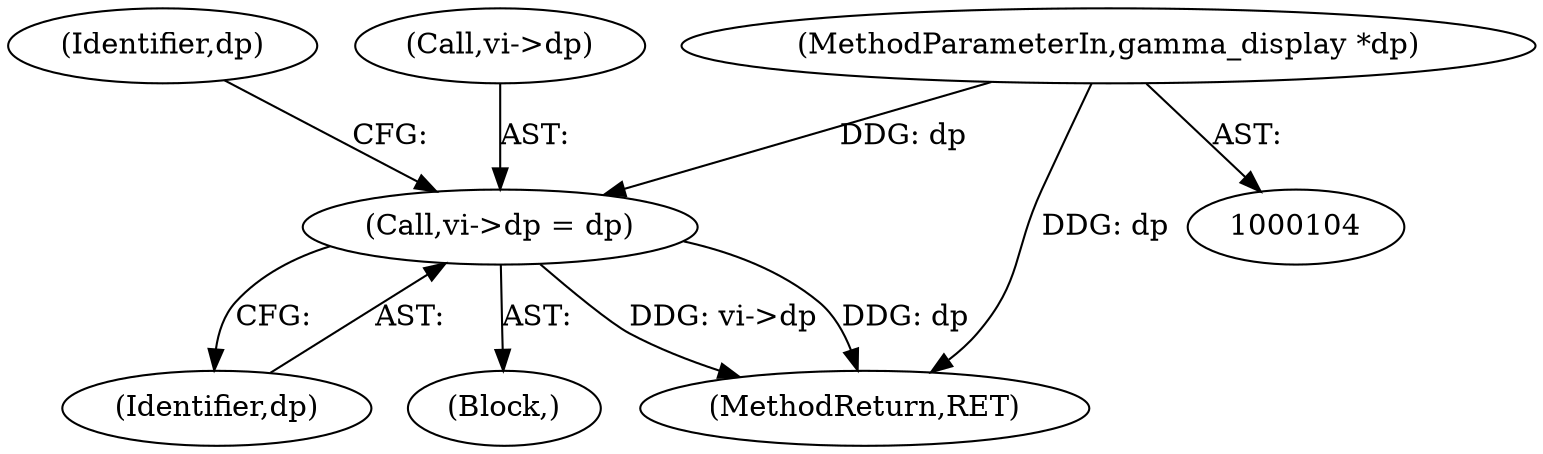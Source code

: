 digraph "0_Android_9d4853418ab2f754c2b63e091c29c5529b8b86ca_92@pointer" {
"1000124" [label="(Call,vi->dp = dp)"];
"1000106" [label="(MethodParameterIn,gamma_display *dp)"];
"1000128" [label="(Identifier,dp)"];
"1000110" [label="(Block,)"];
"1000106" [label="(MethodParameterIn,gamma_display *dp)"];
"1000133" [label="(Identifier,dp)"];
"1000125" [label="(Call,vi->dp)"];
"1000124" [label="(Call,vi->dp = dp)"];
"1000525" [label="(MethodReturn,RET)"];
"1000124" -> "1000110"  [label="AST: "];
"1000124" -> "1000128"  [label="CFG: "];
"1000125" -> "1000124"  [label="AST: "];
"1000128" -> "1000124"  [label="AST: "];
"1000133" -> "1000124"  [label="CFG: "];
"1000124" -> "1000525"  [label="DDG: vi->dp"];
"1000124" -> "1000525"  [label="DDG: dp"];
"1000106" -> "1000124"  [label="DDG: dp"];
"1000106" -> "1000104"  [label="AST: "];
"1000106" -> "1000525"  [label="DDG: dp"];
}

